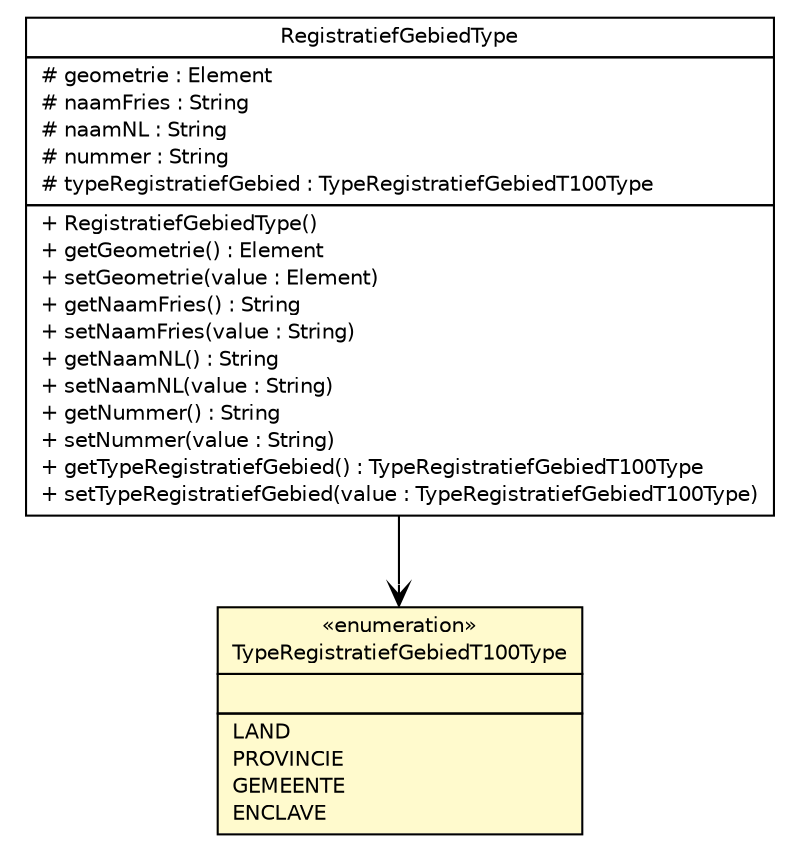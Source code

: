 #!/usr/local/bin/dot
#
# Class diagram 
# Generated by UMLGraph version R5_6-24-gf6e263 (http://www.umlgraph.org/)
#

digraph G {
	edge [fontname="Helvetica",fontsize=10,labelfontname="Helvetica",labelfontsize=10];
	node [fontname="Helvetica",fontsize=10,shape=plaintext];
	nodesep=0.25;
	ranksep=0.5;
	// nl.b3p.topnl.top100nl.TypeRegistratiefGebiedT100Type
	c43791 [label=<<table title="nl.b3p.topnl.top100nl.TypeRegistratiefGebiedT100Type" border="0" cellborder="1" cellspacing="0" cellpadding="2" port="p" bgcolor="lemonChiffon" href="./TypeRegistratiefGebiedT100Type.html">
		<tr><td><table border="0" cellspacing="0" cellpadding="1">
<tr><td align="center" balign="center"> &#171;enumeration&#187; </td></tr>
<tr><td align="center" balign="center"> TypeRegistratiefGebiedT100Type </td></tr>
		</table></td></tr>
		<tr><td><table border="0" cellspacing="0" cellpadding="1">
<tr><td align="left" balign="left">  </td></tr>
		</table></td></tr>
		<tr><td><table border="0" cellspacing="0" cellpadding="1">
<tr><td align="left" balign="left"> LAND </td></tr>
<tr><td align="left" balign="left"> PROVINCIE </td></tr>
<tr><td align="left" balign="left"> GEMEENTE </td></tr>
<tr><td align="left" balign="left"> ENCLAVE </td></tr>
		</table></td></tr>
		</table>>, URL="./TypeRegistratiefGebiedT100Type.html", fontname="Helvetica", fontcolor="black", fontsize=10.0];
	// nl.b3p.topnl.top100nl.RegistratiefGebiedType
	c43792 [label=<<table title="nl.b3p.topnl.top100nl.RegistratiefGebiedType" border="0" cellborder="1" cellspacing="0" cellpadding="2" port="p" href="./RegistratiefGebiedType.html">
		<tr><td><table border="0" cellspacing="0" cellpadding="1">
<tr><td align="center" balign="center"> RegistratiefGebiedType </td></tr>
		</table></td></tr>
		<tr><td><table border="0" cellspacing="0" cellpadding="1">
<tr><td align="left" balign="left"> # geometrie : Element </td></tr>
<tr><td align="left" balign="left"> # naamFries : String </td></tr>
<tr><td align="left" balign="left"> # naamNL : String </td></tr>
<tr><td align="left" balign="left"> # nummer : String </td></tr>
<tr><td align="left" balign="left"> # typeRegistratiefGebied : TypeRegistratiefGebiedT100Type </td></tr>
		</table></td></tr>
		<tr><td><table border="0" cellspacing="0" cellpadding="1">
<tr><td align="left" balign="left"> + RegistratiefGebiedType() </td></tr>
<tr><td align="left" balign="left"> + getGeometrie() : Element </td></tr>
<tr><td align="left" balign="left"> + setGeometrie(value : Element) </td></tr>
<tr><td align="left" balign="left"> + getNaamFries() : String </td></tr>
<tr><td align="left" balign="left"> + setNaamFries(value : String) </td></tr>
<tr><td align="left" balign="left"> + getNaamNL() : String </td></tr>
<tr><td align="left" balign="left"> + setNaamNL(value : String) </td></tr>
<tr><td align="left" balign="left"> + getNummer() : String </td></tr>
<tr><td align="left" balign="left"> + setNummer(value : String) </td></tr>
<tr><td align="left" balign="left"> + getTypeRegistratiefGebied() : TypeRegistratiefGebiedT100Type </td></tr>
<tr><td align="left" balign="left"> + setTypeRegistratiefGebied(value : TypeRegistratiefGebiedT100Type) </td></tr>
		</table></td></tr>
		</table>>, URL="./RegistratiefGebiedType.html", fontname="Helvetica", fontcolor="black", fontsize=10.0];
	// nl.b3p.topnl.top100nl.RegistratiefGebiedType NAVASSOC nl.b3p.topnl.top100nl.TypeRegistratiefGebiedT100Type
	c43792:p -> c43791:p [taillabel="", label="", headlabel="", fontname="Helvetica", fontcolor="black", fontsize=10.0, color="black", arrowhead=open];
}

